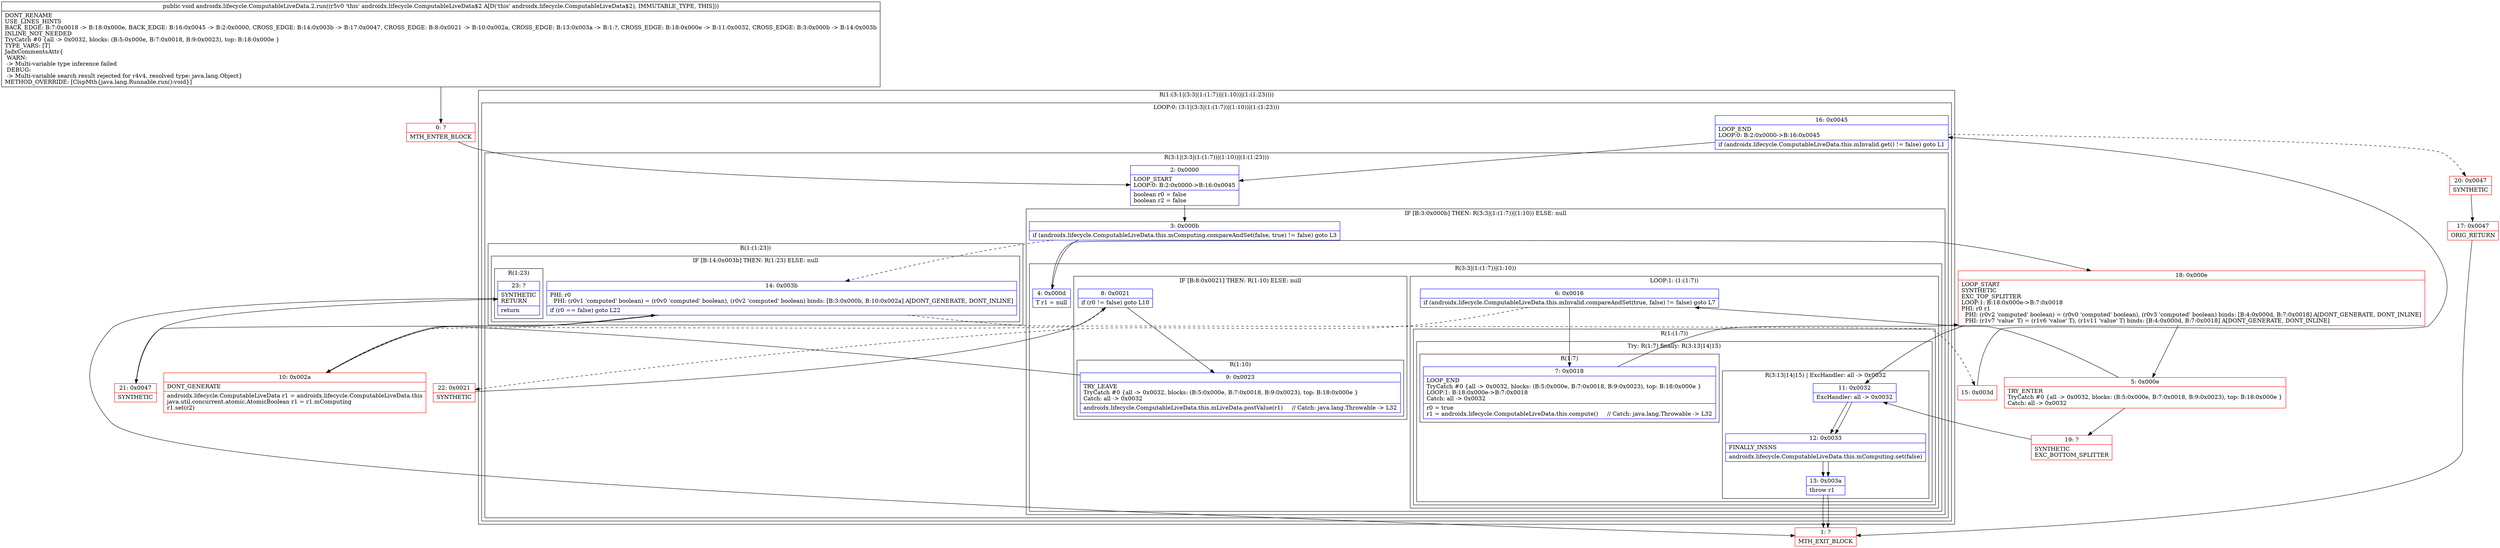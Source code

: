 digraph "CFG forandroidx.lifecycle.ComputableLiveData.2.run()V" {
subgraph cluster_Region_1107960098 {
label = "R(1:(3:1|(3:3|(1:(1:7))|(1:10))|(1:(1:23))))";
node [shape=record,color=blue];
subgraph cluster_LoopRegion_1013695048 {
label = "LOOP:0: (3:1|(3:3|(1:(1:7))|(1:10))|(1:(1:23)))";
node [shape=record,color=blue];
Node_16 [shape=record,label="{16\:\ 0x0045|LOOP_END\lLOOP:0: B:2:0x0000\-\>B:16:0x0045\l|if (androidx.lifecycle.ComputableLiveData.this.mInvalid.get() != false) goto L1\l}"];
subgraph cluster_Region_765113182 {
label = "R(3:1|(3:3|(1:(1:7))|(1:10))|(1:(1:23)))";
node [shape=record,color=blue];
Node_2 [shape=record,label="{2\:\ 0x0000|LOOP_START\lLOOP:0: B:2:0x0000\-\>B:16:0x0045\l|boolean r0 = false\lboolean r2 = false\l}"];
subgraph cluster_IfRegion_1532601677 {
label = "IF [B:3:0x000b] THEN: R(3:3|(1:(1:7))|(1:10)) ELSE: null";
node [shape=record,color=blue];
Node_3 [shape=record,label="{3\:\ 0x000b|if (androidx.lifecycle.ComputableLiveData.this.mComputing.compareAndSet(false, true) != false) goto L3\l}"];
subgraph cluster_Region_2102227313 {
label = "R(3:3|(1:(1:7))|(1:10))";
node [shape=record,color=blue];
Node_4 [shape=record,label="{4\:\ 0x000d|T r1 = null\l}"];
subgraph cluster_LoopRegion_1379964481 {
label = "LOOP:1: (1:(1:7))";
node [shape=record,color=blue];
Node_6 [shape=record,label="{6\:\ 0x0016|if (androidx.lifecycle.ComputableLiveData.this.mInvalid.compareAndSet(true, false) != false) goto L7\l}"];
subgraph cluster_Region_1104195098 {
label = "R(1:(1:7))";
node [shape=record,color=blue];
subgraph cluster_TryCatchRegion_592137706 {
label = "Try: R(1:7) finally: R(3:13|14|15)";
node [shape=record,color=blue];
subgraph cluster_Region_1432490371 {
label = "R(1:7)";
node [shape=record,color=blue];
Node_7 [shape=record,label="{7\:\ 0x0018|LOOP_END\lTryCatch #0 \{all \-\> 0x0032, blocks: (B:5:0x000e, B:7:0x0018, B:9:0x0023), top: B:18:0x000e \}\lLOOP:1: B:18:0x000e\-\>B:7:0x0018\lCatch: all \-\> 0x0032\l|r0 = true\lr1 = androidx.lifecycle.ComputableLiveData.this.compute()     \/\/ Catch: java.lang.Throwable \-\> L32\l}"];
}
subgraph cluster_Region_892270339 {
label = "R(3:13|14|15) | ExcHandler: all \-\> 0x0032\l";
node [shape=record,color=blue];
Node_11 [shape=record,label="{11\:\ 0x0032|ExcHandler: all \-\> 0x0032\l}"];
Node_12 [shape=record,label="{12\:\ 0x0033|FINALLY_INSNS\l|androidx.lifecycle.ComputableLiveData.this.mComputing.set(false)\l}"];
Node_13 [shape=record,label="{13\:\ 0x003a|throw r1\l}"];
}
}
}
}
subgraph cluster_IfRegion_87372490 {
label = "IF [B:8:0x0021] THEN: R(1:10) ELSE: null";
node [shape=record,color=blue];
Node_8 [shape=record,label="{8\:\ 0x0021|if (r0 != false) goto L10\l}"];
subgraph cluster_Region_946248018 {
label = "R(1:10)";
node [shape=record,color=blue];
Node_9 [shape=record,label="{9\:\ 0x0023|TRY_LEAVE\lTryCatch #0 \{all \-\> 0x0032, blocks: (B:5:0x000e, B:7:0x0018, B:9:0x0023), top: B:18:0x000e \}\lCatch: all \-\> 0x0032\l|androidx.lifecycle.ComputableLiveData.this.mLiveData.postValue(r1)     \/\/ Catch: java.lang.Throwable \-\> L32\l}"];
}
}
}
}
subgraph cluster_Region_1670028665 {
label = "R(1:(1:23))";
node [shape=record,color=blue];
subgraph cluster_IfRegion_489579727 {
label = "IF [B:14:0x003b] THEN: R(1:23) ELSE: null";
node [shape=record,color=blue];
Node_14 [shape=record,label="{14\:\ 0x003b|PHI: r0 \l  PHI: (r0v1 'computed' boolean) = (r0v0 'computed' boolean), (r0v2 'computed' boolean) binds: [B:3:0x000b, B:10:0x002a] A[DONT_GENERATE, DONT_INLINE]\l|if (r0 == false) goto L22\l}"];
subgraph cluster_Region_661540716 {
label = "R(1:23)";
node [shape=record,color=blue];
Node_23 [shape=record,label="{23\:\ ?|SYNTHETIC\lRETURN\l|return\l}"];
}
}
}
}
}
}
subgraph cluster_Region_892270339 {
label = "R(3:13|14|15) | ExcHandler: all \-\> 0x0032\l";
node [shape=record,color=blue];
Node_11 [shape=record,label="{11\:\ 0x0032|ExcHandler: all \-\> 0x0032\l}"];
Node_12 [shape=record,label="{12\:\ 0x0033|FINALLY_INSNS\l|androidx.lifecycle.ComputableLiveData.this.mComputing.set(false)\l}"];
Node_13 [shape=record,label="{13\:\ 0x003a|throw r1\l}"];
}
Node_0 [shape=record,color=red,label="{0\:\ ?|MTH_ENTER_BLOCK\l}"];
Node_18 [shape=record,color=red,label="{18\:\ 0x000e|LOOP_START\lSYNTHETIC\lEXC_TOP_SPLITTER\lLOOP:1: B:18:0x000e\-\>B:7:0x0018\lPHI: r0 r1 \l  PHI: (r0v2 'computed' boolean) = (r0v0 'computed' boolean), (r0v3 'computed' boolean) binds: [B:4:0x000d, B:7:0x0018] A[DONT_GENERATE, DONT_INLINE]\l  PHI: (r1v7 'value' T) = (r1v6 'value' T), (r1v11 'value' T) binds: [B:4:0x000d, B:7:0x0018] A[DONT_GENERATE, DONT_INLINE]\l}"];
Node_5 [shape=record,color=red,label="{5\:\ 0x000e|TRY_ENTER\lTryCatch #0 \{all \-\> 0x0032, blocks: (B:5:0x000e, B:7:0x0018, B:9:0x0023), top: B:18:0x000e \}\lCatch: all \-\> 0x0032\l}"];
Node_22 [shape=record,color=red,label="{22\:\ 0x0021|SYNTHETIC\l}"];
Node_10 [shape=record,color=red,label="{10\:\ 0x002a|DONT_GENERATE\l|androidx.lifecycle.ComputableLiveData r1 = androidx.lifecycle.ComputableLiveData.this\ljava.util.concurrent.atomic.AtomicBoolean r1 = r1.mComputing\lr1.set(r2)\l}"];
Node_19 [shape=record,color=red,label="{19\:\ ?|SYNTHETIC\lEXC_BOTTOM_SPLITTER\l}"];
Node_1 [shape=record,color=red,label="{1\:\ ?|MTH_EXIT_BLOCK\l}"];
Node_15 [shape=record,color=red,label="{15\:\ 0x003d}"];
Node_20 [shape=record,color=red,label="{20\:\ 0x0047|SYNTHETIC\l}"];
Node_17 [shape=record,color=red,label="{17\:\ 0x0047|ORIG_RETURN\l}"];
Node_21 [shape=record,color=red,label="{21\:\ 0x0047|SYNTHETIC\l}"];
MethodNode[shape=record,label="{public void androidx.lifecycle.ComputableLiveData.2.run((r5v0 'this' androidx.lifecycle.ComputableLiveData$2 A[D('this' androidx.lifecycle.ComputableLiveData$2), IMMUTABLE_TYPE, THIS]))  | DONT_RENAME\lUSE_LINES_HINTS\lBACK_EDGE: B:7:0x0018 \-\> B:18:0x000e, BACK_EDGE: B:16:0x0045 \-\> B:2:0x0000, CROSS_EDGE: B:14:0x003b \-\> B:17:0x0047, CROSS_EDGE: B:8:0x0021 \-\> B:10:0x002a, CROSS_EDGE: B:13:0x003a \-\> B:1:?, CROSS_EDGE: B:18:0x000e \-\> B:11:0x0032, CROSS_EDGE: B:3:0x000b \-\> B:14:0x003b\lINLINE_NOT_NEEDED\lTryCatch #0 \{all \-\> 0x0032, blocks: (B:5:0x000e, B:7:0x0018, B:9:0x0023), top: B:18:0x000e \}\lTYPE_VARS: [T]\lJadxCommentsAttr\{\l WARN: \l \-\> Multi\-variable type inference failed\l DEBUG: \l \-\> Multi\-variable search result rejected for r4v4, resolved type: java.lang.Object\}\lMETHOD_OVERRIDE: [ClspMth\{java.lang.Runnable.run():void\}]\l}"];
MethodNode -> Node_0;Node_16 -> Node_2;
Node_16 -> Node_20[style=dashed];
Node_2 -> Node_3;
Node_3 -> Node_4;
Node_3 -> Node_14[style=dashed];
Node_4 -> Node_18;
Node_6 -> Node_7;
Node_6 -> Node_22[style=dashed];
Node_7 -> Node_18;
Node_11 -> Node_12;
Node_12 -> Node_13;
Node_13 -> Node_1;
Node_8 -> Node_9;
Node_8 -> Node_10[style=dashed];
Node_9 -> Node_10;
Node_14 -> Node_15[style=dashed];
Node_14 -> Node_21;
Node_23 -> Node_1;
Node_11 -> Node_12;
Node_12 -> Node_13;
Node_13 -> Node_1;
Node_0 -> Node_2;
Node_18 -> Node_5;
Node_18 -> Node_11;
Node_5 -> Node_6;
Node_5 -> Node_19;
Node_22 -> Node_8;
Node_10 -> Node_14;
Node_19 -> Node_11;
Node_15 -> Node_16;
Node_20 -> Node_17;
Node_17 -> Node_1;
Node_21 -> Node_23;
}

